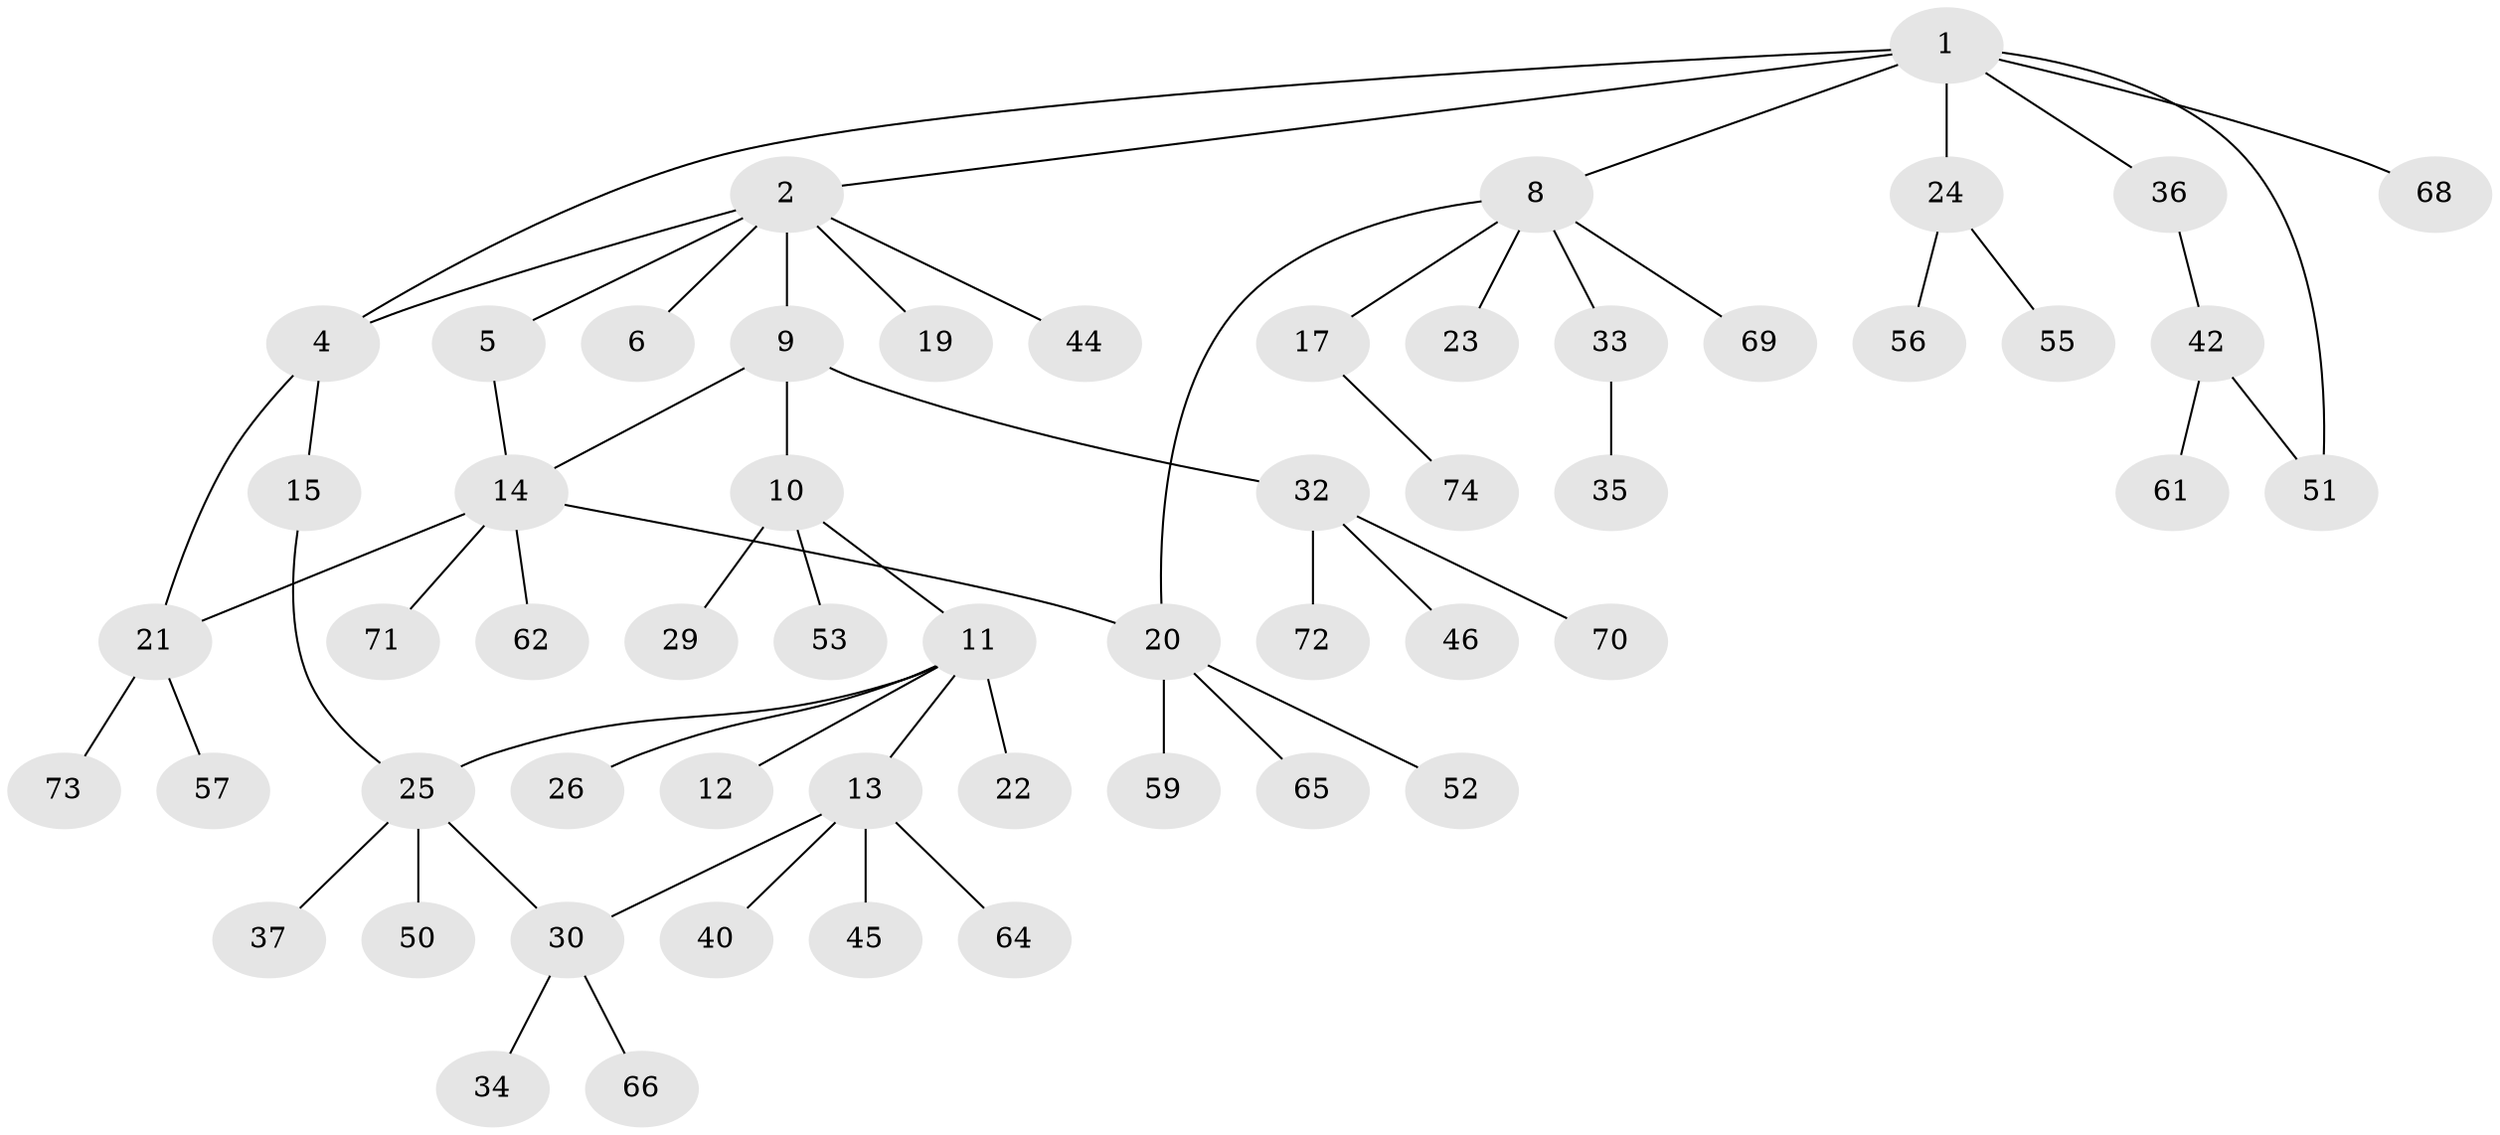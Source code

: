 // Generated by graph-tools (version 1.1) at 2025/23/03/03/25 07:23:35]
// undirected, 55 vertices, 61 edges
graph export_dot {
graph [start="1"]
  node [color=gray90,style=filled];
  1 [super="+7"];
  2 [super="+3"];
  4 [super="+75"];
  5;
  6;
  8 [super="+27"];
  9 [super="+76"];
  10;
  11 [super="+16"];
  12;
  13 [super="+38"];
  14 [super="+49"];
  15 [super="+18"];
  17;
  19;
  20 [super="+43"];
  21 [super="+48"];
  22;
  23 [super="+41"];
  24 [super="+31"];
  25 [super="+28"];
  26;
  29 [super="+54"];
  30 [super="+60"];
  32 [super="+67"];
  33;
  34;
  35 [super="+39"];
  36;
  37;
  40 [super="+63"];
  42 [super="+47"];
  44;
  45;
  46;
  50 [super="+58"];
  51;
  52;
  53;
  55;
  56;
  57;
  59;
  61;
  62;
  64;
  65;
  66;
  68;
  69;
  70;
  71;
  72;
  73;
  74;
  1 -- 2;
  1 -- 4;
  1 -- 36;
  1 -- 68;
  1 -- 8;
  1 -- 51;
  1 -- 24;
  2 -- 5;
  2 -- 6;
  2 -- 19;
  2 -- 4;
  2 -- 9;
  2 -- 44;
  4 -- 15;
  4 -- 21;
  5 -- 14;
  8 -- 17;
  8 -- 20;
  8 -- 23;
  8 -- 69;
  8 -- 33;
  9 -- 10 [weight=2];
  9 -- 14;
  9 -- 32;
  10 -- 11;
  10 -- 29;
  10 -- 53;
  11 -- 12;
  11 -- 13;
  11 -- 22;
  11 -- 25;
  11 -- 26;
  13 -- 40;
  13 -- 45;
  13 -- 64;
  13 -- 30;
  14 -- 21;
  14 -- 62;
  14 -- 20;
  14 -- 71;
  15 -- 25;
  17 -- 74;
  20 -- 52;
  20 -- 65;
  20 -- 59;
  21 -- 73;
  21 -- 57;
  24 -- 56;
  24 -- 55;
  25 -- 37;
  25 -- 50;
  25 -- 30;
  30 -- 34;
  30 -- 66;
  32 -- 46;
  32 -- 72;
  32 -- 70;
  33 -- 35;
  36 -- 42;
  42 -- 61;
  42 -- 51;
}
